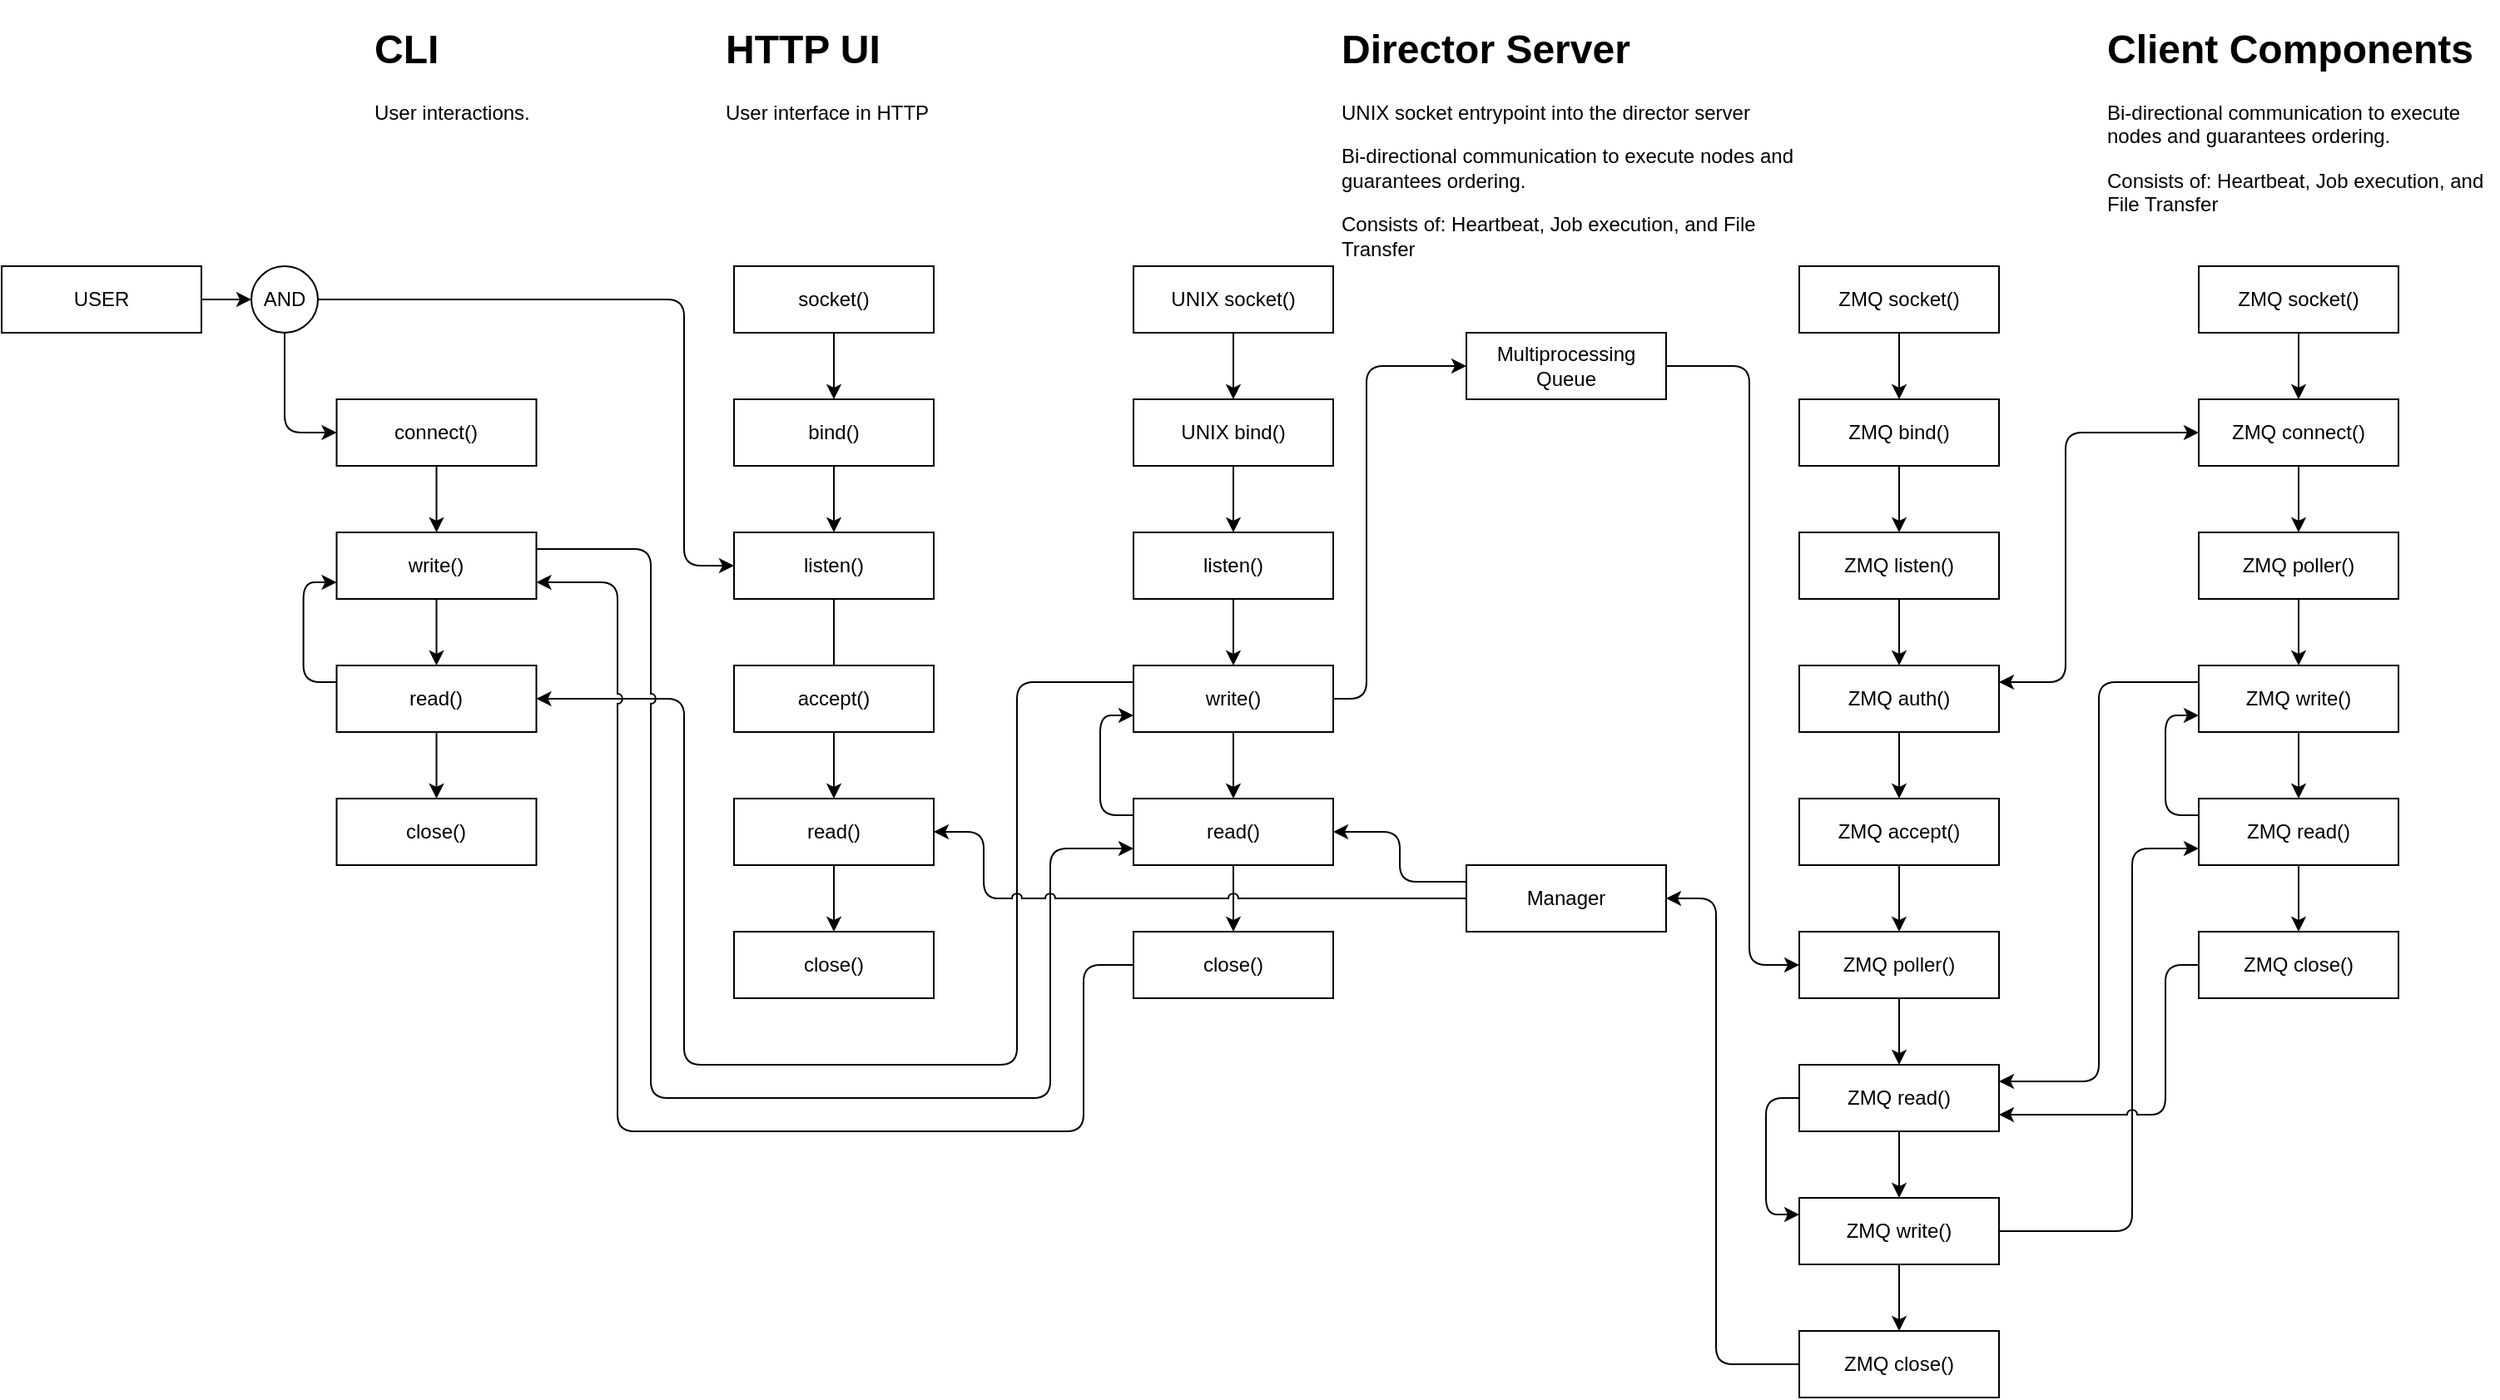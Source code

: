<mxfile version="14.2.1" type="github">
  <diagram name="Page-1" id="8ce9d11a-91a2-4d17-14d8-a56ed91bf033">
    <mxGraphModel dx="2377" dy="1001" grid="1" gridSize="10" guides="1" tooltips="1" connect="1" arrows="1" fold="1" page="1" pageScale="1" pageWidth="1100" pageHeight="850" background="#ffffff" math="0" shadow="0">
      <root>
        <mxCell id="0" />
        <mxCell id="1" parent="0" />
        <mxCell id="bobSDe8uDwk_6qxty1IZ-181" style="edgeStyle=orthogonalEdgeStyle;orthogonalLoop=1;jettySize=auto;html=1;exitX=1;exitY=0.5;exitDx=0;exitDy=0;entryX=0;entryY=0.75;entryDx=0;entryDy=0;startArrow=none;startFill=0;rounded=1;jumpStyle=arc;" edge="1" parent="1" source="bobSDe8uDwk_6qxty1IZ-66" target="bobSDe8uDwk_6qxty1IZ-123">
          <mxGeometry relative="1" as="geometry">
            <Array as="points">
              <mxPoint x="560" y="820" />
              <mxPoint x="560" y="590" />
            </Array>
          </mxGeometry>
        </mxCell>
        <mxCell id="bobSDe8uDwk_6qxty1IZ-14" style="edgeStyle=orthogonalEdgeStyle;rounded=0;orthogonalLoop=1;jettySize=auto;html=1;exitX=0.5;exitY=1;exitDx=0;exitDy=0;entryX=0.5;entryY=0;entryDx=0;entryDy=0;" edge="1" parent="1" source="bobSDe8uDwk_6qxty1IZ-209" target="bobSDe8uDwk_6qxty1IZ-11">
          <mxGeometry relative="1" as="geometry" />
        </mxCell>
        <mxCell id="bobSDe8uDwk_6qxty1IZ-7" value="UNIX socket()" style="rounded=0;whiteSpace=wrap;html=1;" vertex="1" parent="1">
          <mxGeometry x="-40" y="240" width="120" height="40" as="geometry" />
        </mxCell>
        <mxCell id="bobSDe8uDwk_6qxty1IZ-8" value="&lt;h1&gt;Director Server&lt;/h1&gt;&lt;p&gt;UNIX socket entrypoint into the director server&lt;/p&gt;&lt;p&gt;Bi-directional communication to execute nodes and guarantees ordering.&lt;/p&gt;&lt;p&gt;Consists of: Heartbeat, Job execution, and File Transfer&lt;/p&gt;" style="text;html=1;strokeColor=none;fillColor=none;spacing=5;spacingTop=-20;whiteSpace=wrap;overflow=hidden;rounded=0;" vertex="1" parent="1">
          <mxGeometry x="80" y="90" width="280" height="150" as="geometry" />
        </mxCell>
        <mxCell id="bobSDe8uDwk_6qxty1IZ-18" style="edgeStyle=orthogonalEdgeStyle;rounded=0;orthogonalLoop=1;jettySize=auto;html=1;exitX=0.5;exitY=1;exitDx=0;exitDy=0;entryX=0.5;entryY=0;entryDx=0;entryDy=0;" edge="1" parent="1" source="bobSDe8uDwk_6qxty1IZ-11" target="bobSDe8uDwk_6qxty1IZ-15">
          <mxGeometry relative="1" as="geometry" />
        </mxCell>
        <mxCell id="bobSDe8uDwk_6qxty1IZ-190" style="edgeStyle=orthogonalEdgeStyle;rounded=1;jumpStyle=arc;orthogonalLoop=1;jettySize=auto;html=1;exitX=1;exitY=0.5;exitDx=0;exitDy=0;entryX=0;entryY=0.5;entryDx=0;entryDy=0;startArrow=none;startFill=0;endArrow=classic;endFill=1;" edge="1" parent="1" source="bobSDe8uDwk_6qxty1IZ-11" target="bobSDe8uDwk_6qxty1IZ-187">
          <mxGeometry relative="1" as="geometry">
            <Array as="points">
              <mxPoint x="100" y="500" />
              <mxPoint x="100" y="300" />
            </Array>
          </mxGeometry>
        </mxCell>
        <mxCell id="bobSDe8uDwk_6qxty1IZ-240" style="edgeStyle=orthogonalEdgeStyle;rounded=1;jumpStyle=arc;orthogonalLoop=1;jettySize=auto;html=1;exitX=0;exitY=0.25;exitDx=0;exitDy=0;entryX=1;entryY=0.5;entryDx=0;entryDy=0;startArrow=none;startFill=0;endArrow=classic;endFill=1;" edge="1" parent="1" source="bobSDe8uDwk_6qxty1IZ-11" target="bobSDe8uDwk_6qxty1IZ-201">
          <mxGeometry relative="1" as="geometry">
            <Array as="points">
              <mxPoint x="-110" y="490" />
              <mxPoint x="-110" y="720" />
              <mxPoint x="-310" y="720" />
              <mxPoint x="-310" y="500" />
            </Array>
          </mxGeometry>
        </mxCell>
        <mxCell id="bobSDe8uDwk_6qxty1IZ-11" value="write()" style="rounded=0;whiteSpace=wrap;html=1;" vertex="1" parent="1">
          <mxGeometry x="-40" y="480" width="120" height="40" as="geometry" />
        </mxCell>
        <mxCell id="bobSDe8uDwk_6qxty1IZ-13" style="edgeStyle=orthogonalEdgeStyle;rounded=1;orthogonalLoop=1;jettySize=auto;html=1;exitX=1;exitY=0.25;exitDx=0;exitDy=0;entryX=0;entryY=0.75;entryDx=0;entryDy=0;startArrow=none;startFill=0;jumpStyle=arc;" edge="1" parent="1" source="bobSDe8uDwk_6qxty1IZ-198" target="bobSDe8uDwk_6qxty1IZ-15">
          <mxGeometry relative="1" as="geometry">
            <Array as="points">
              <mxPoint x="-330" y="410" />
              <mxPoint x="-330" y="740" />
              <mxPoint x="-90" y="740" />
              <mxPoint x="-90" y="590" />
            </Array>
          </mxGeometry>
        </mxCell>
        <mxCell id="bobSDe8uDwk_6qxty1IZ-203" style="edgeStyle=orthogonalEdgeStyle;rounded=1;jumpStyle=arc;orthogonalLoop=1;jettySize=auto;html=1;exitX=0.5;exitY=1;exitDx=0;exitDy=0;entryX=0.5;entryY=0;entryDx=0;entryDy=0;startArrow=none;startFill=0;endArrow=classic;endFill=1;" edge="1" parent="1" source="bobSDe8uDwk_6qxty1IZ-12" target="bobSDe8uDwk_6qxty1IZ-198">
          <mxGeometry relative="1" as="geometry" />
        </mxCell>
        <mxCell id="bobSDe8uDwk_6qxty1IZ-12" value="connect()" style="rounded=0;whiteSpace=wrap;html=1;" vertex="1" parent="1">
          <mxGeometry x="-518.75" y="320" width="120" height="40" as="geometry" />
        </mxCell>
        <mxCell id="bobSDe8uDwk_6qxty1IZ-17" style="edgeStyle=orthogonalEdgeStyle;rounded=1;orthogonalLoop=1;jettySize=auto;html=1;exitX=0;exitY=0.25;exitDx=0;exitDy=0;entryX=0;entryY=0.75;entryDx=0;entryDy=0;" edge="1" parent="1" source="bobSDe8uDwk_6qxty1IZ-15" target="bobSDe8uDwk_6qxty1IZ-11">
          <mxGeometry relative="1" as="geometry" />
        </mxCell>
        <mxCell id="bobSDe8uDwk_6qxty1IZ-19" style="edgeStyle=orthogonalEdgeStyle;rounded=0;orthogonalLoop=1;jettySize=auto;html=1;exitX=0.5;exitY=1;exitDx=0;exitDy=0;entryX=0.5;entryY=0;entryDx=0;entryDy=0;" edge="1" parent="1" source="bobSDe8uDwk_6qxty1IZ-15" target="bobSDe8uDwk_6qxty1IZ-16">
          <mxGeometry relative="1" as="geometry" />
        </mxCell>
        <mxCell id="bobSDe8uDwk_6qxty1IZ-15" value="read()" style="rounded=0;whiteSpace=wrap;html=1;" vertex="1" parent="1">
          <mxGeometry x="-40" y="560" width="120" height="40" as="geometry" />
        </mxCell>
        <mxCell id="bobSDe8uDwk_6qxty1IZ-196" style="edgeStyle=orthogonalEdgeStyle;rounded=1;jumpStyle=arc;orthogonalLoop=1;jettySize=auto;html=1;exitX=0;exitY=0.5;exitDx=0;exitDy=0;entryX=1;entryY=0.75;entryDx=0;entryDy=0;startArrow=none;startFill=0;endArrow=classic;endFill=1;" edge="1" parent="1" source="bobSDe8uDwk_6qxty1IZ-16" target="bobSDe8uDwk_6qxty1IZ-198">
          <mxGeometry relative="1" as="geometry">
            <Array as="points">
              <mxPoint x="-70" y="660" />
              <mxPoint x="-70" y="760" />
              <mxPoint x="-350" y="760" />
              <mxPoint x="-350" y="430" />
            </Array>
          </mxGeometry>
        </mxCell>
        <mxCell id="bobSDe8uDwk_6qxty1IZ-16" value="close()" style="rounded=0;whiteSpace=wrap;html=1;" vertex="1" parent="1">
          <mxGeometry x="-40" y="640" width="120" height="40" as="geometry" />
        </mxCell>
        <mxCell id="bobSDe8uDwk_6qxty1IZ-20" value="&lt;h1&gt;CLI&lt;/h1&gt;&lt;p&gt;User interactions.&lt;/p&gt;" style="text;html=1;strokeColor=none;fillColor=none;spacing=5;spacingTop=-20;whiteSpace=wrap;overflow=hidden;rounded=0;" vertex="1" parent="1">
          <mxGeometry x="-501.25" y="90" width="102.5" height="70" as="geometry" />
        </mxCell>
        <mxCell id="bobSDe8uDwk_6qxty1IZ-56" style="edgeStyle=orthogonalEdgeStyle;rounded=0;orthogonalLoop=1;jettySize=auto;html=1;exitX=0.5;exitY=1;exitDx=0;exitDy=0;entryX=0.5;entryY=0;entryDx=0;entryDy=0;fontStyle=0" edge="1" parent="1" source="bobSDe8uDwk_6qxty1IZ-57" target="bobSDe8uDwk_6qxty1IZ-59">
          <mxGeometry relative="1" as="geometry" />
        </mxCell>
        <mxCell id="bobSDe8uDwk_6qxty1IZ-57" value="ZMQ socket()" style="rounded=0;whiteSpace=wrap;html=1;fontStyle=0" vertex="1" parent="1">
          <mxGeometry x="360" y="240" width="120" height="40" as="geometry" />
        </mxCell>
        <mxCell id="bobSDe8uDwk_6qxty1IZ-171" style="edgeStyle=orthogonalEdgeStyle;rounded=0;orthogonalLoop=1;jettySize=auto;html=1;exitX=0.5;exitY=1;exitDx=0;exitDy=0;entryX=0.5;entryY=0;entryDx=0;entryDy=0;" edge="1" parent="1" source="bobSDe8uDwk_6qxty1IZ-59" target="bobSDe8uDwk_6qxty1IZ-169">
          <mxGeometry relative="1" as="geometry" />
        </mxCell>
        <mxCell id="bobSDe8uDwk_6qxty1IZ-59" value="ZMQ bind()" style="rounded=0;whiteSpace=wrap;html=1;fontStyle=0" vertex="1" parent="1">
          <mxGeometry x="360" y="320" width="120" height="40" as="geometry" />
        </mxCell>
        <mxCell id="bobSDe8uDwk_6qxty1IZ-60" style="edgeStyle=orthogonalEdgeStyle;rounded=0;orthogonalLoop=1;jettySize=auto;html=1;exitX=0.5;exitY=1;exitDx=0;exitDy=0;entryX=0.5;entryY=0;entryDx=0;entryDy=0;fontStyle=0" edge="1" parent="1" source="bobSDe8uDwk_6qxty1IZ-61" target="bobSDe8uDwk_6qxty1IZ-63">
          <mxGeometry relative="1" as="geometry" />
        </mxCell>
        <mxCell id="bobSDe8uDwk_6qxty1IZ-61" value="ZMQ poller()" style="rounded=0;whiteSpace=wrap;html=1;fontStyle=0" vertex="1" parent="1">
          <mxGeometry x="360" y="640" width="120" height="40" as="geometry" />
        </mxCell>
        <mxCell id="bobSDe8uDwk_6qxty1IZ-185" style="edgeStyle=orthogonalEdgeStyle;rounded=1;jumpStyle=arc;orthogonalLoop=1;jettySize=auto;html=1;exitX=0.5;exitY=1;exitDx=0;exitDy=0;entryX=0.5;entryY=0;entryDx=0;entryDy=0;startArrow=none;startFill=0;endArrow=classic;endFill=1;" edge="1" parent="1" source="bobSDe8uDwk_6qxty1IZ-63" target="bobSDe8uDwk_6qxty1IZ-66">
          <mxGeometry relative="1" as="geometry" />
        </mxCell>
        <mxCell id="bobSDe8uDwk_6qxty1IZ-63" value="ZMQ read()" style="rounded=0;whiteSpace=wrap;html=1;fontStyle=0" vertex="1" parent="1">
          <mxGeometry x="360" y="720" width="120" height="40" as="geometry" />
        </mxCell>
        <mxCell id="bobSDe8uDwk_6qxty1IZ-64" style="edgeStyle=orthogonalEdgeStyle;rounded=1;orthogonalLoop=1;jettySize=auto;html=1;exitX=0;exitY=0.25;exitDx=0;exitDy=0;entryX=0;entryY=0.5;entryDx=0;entryDy=0;fontStyle=0;startArrow=classic;startFill=1;endArrow=none;endFill=0;" edge="1" parent="1" source="bobSDe8uDwk_6qxty1IZ-66" target="bobSDe8uDwk_6qxty1IZ-63">
          <mxGeometry relative="1" as="geometry" />
        </mxCell>
        <mxCell id="bobSDe8uDwk_6qxty1IZ-65" style="edgeStyle=orthogonalEdgeStyle;rounded=0;orthogonalLoop=1;jettySize=auto;html=1;exitX=0.5;exitY=1;exitDx=0;exitDy=0;entryX=0.5;entryY=0;entryDx=0;entryDy=0;fontStyle=0" edge="1" parent="1" source="bobSDe8uDwk_6qxty1IZ-66" target="bobSDe8uDwk_6qxty1IZ-67">
          <mxGeometry relative="1" as="geometry" />
        </mxCell>
        <mxCell id="bobSDe8uDwk_6qxty1IZ-194" style="edgeStyle=orthogonalEdgeStyle;rounded=1;jumpStyle=arc;orthogonalLoop=1;jettySize=auto;html=1;exitX=0;exitY=0.5;exitDx=0;exitDy=0;entryX=1;entryY=0.5;entryDx=0;entryDy=0;startArrow=none;startFill=0;endArrow=classic;endFill=1;" edge="1" parent="1" source="bobSDe8uDwk_6qxty1IZ-67" target="bobSDe8uDwk_6qxty1IZ-189">
          <mxGeometry relative="1" as="geometry">
            <mxPoint x="240" y="460" as="targetPoint" />
            <Array as="points">
              <mxPoint x="310" y="900" />
              <mxPoint x="310" y="620" />
            </Array>
          </mxGeometry>
        </mxCell>
        <mxCell id="bobSDe8uDwk_6qxty1IZ-66" value="ZMQ write()" style="rounded=0;whiteSpace=wrap;html=1;fontStyle=0" vertex="1" parent="1">
          <mxGeometry x="360" y="800" width="120" height="40" as="geometry" />
        </mxCell>
        <mxCell id="bobSDe8uDwk_6qxty1IZ-67" value="ZMQ close()" style="rounded=0;whiteSpace=wrap;html=1;fontStyle=0" vertex="1" parent="1">
          <mxGeometry x="360" y="880" width="120" height="40" as="geometry" />
        </mxCell>
        <mxCell id="bobSDe8uDwk_6qxty1IZ-85" style="edgeStyle=orthogonalEdgeStyle;rounded=0;orthogonalLoop=1;jettySize=auto;html=1;exitX=0.5;exitY=1;exitDx=0;exitDy=0;entryX=0.5;entryY=0;entryDx=0;entryDy=0;fontStyle=0" edge="1" parent="1" target="bobSDe8uDwk_6qxty1IZ-88">
          <mxGeometry relative="1" as="geometry">
            <mxPoint x="425" y="260" as="sourcePoint" />
          </mxGeometry>
        </mxCell>
        <mxCell id="bobSDe8uDwk_6qxty1IZ-87" style="edgeStyle=orthogonalEdgeStyle;rounded=0;orthogonalLoop=1;jettySize=auto;html=1;exitX=0.5;exitY=1;exitDx=0;exitDy=0;fontStyle=0" edge="1" parent="1" target="bobSDe8uDwk_6qxty1IZ-90">
          <mxGeometry relative="1" as="geometry">
            <mxPoint x="425" y="340" as="sourcePoint" />
          </mxGeometry>
        </mxCell>
        <mxCell id="bobSDe8uDwk_6qxty1IZ-89" style="edgeStyle=orthogonalEdgeStyle;rounded=0;orthogonalLoop=1;jettySize=auto;html=1;exitX=0.5;exitY=1;exitDx=0;exitDy=0;entryX=0.5;entryY=0;entryDx=0;entryDy=0;fontStyle=0" edge="1" parent="1" target="bobSDe8uDwk_6qxty1IZ-92">
          <mxGeometry relative="1" as="geometry">
            <mxPoint x="425" y="420" as="sourcePoint" />
          </mxGeometry>
        </mxCell>
        <mxCell id="bobSDe8uDwk_6qxty1IZ-91" style="edgeStyle=orthogonalEdgeStyle;rounded=0;orthogonalLoop=1;jettySize=auto;html=1;exitX=0.5;exitY=1;exitDx=0;exitDy=0;entryX=0.5;entryY=0;entryDx=0;entryDy=0;fontStyle=0" edge="1" parent="1" target="bobSDe8uDwk_6qxty1IZ-95">
          <mxGeometry relative="1" as="geometry">
            <mxPoint x="425" y="500" as="sourcePoint" />
          </mxGeometry>
        </mxCell>
        <mxCell id="bobSDe8uDwk_6qxty1IZ-93" style="edgeStyle=orthogonalEdgeStyle;rounded=0;orthogonalLoop=1;jettySize=auto;html=1;exitX=0;exitY=0.25;exitDx=0;exitDy=0;entryX=0;entryY=0.75;entryDx=0;entryDy=0;fontStyle=0" edge="1" parent="1" source="bobSDe8uDwk_6qxty1IZ-95">
          <mxGeometry relative="1" as="geometry">
            <mxPoint x="365" y="490" as="targetPoint" />
          </mxGeometry>
        </mxCell>
        <mxCell id="bobSDe8uDwk_6qxty1IZ-94" style="edgeStyle=orthogonalEdgeStyle;rounded=0;orthogonalLoop=1;jettySize=auto;html=1;exitX=0.5;exitY=1;exitDx=0;exitDy=0;entryX=0.5;entryY=0;entryDx=0;entryDy=0;fontStyle=0" edge="1" parent="1" target="bobSDe8uDwk_6qxty1IZ-96">
          <mxGeometry relative="1" as="geometry">
            <mxPoint x="425" y="580" as="sourcePoint" />
          </mxGeometry>
        </mxCell>
        <mxCell id="bobSDe8uDwk_6qxty1IZ-97" style="edgeStyle=orthogonalEdgeStyle;rounded=0;orthogonalLoop=1;jettySize=auto;html=1;exitX=0.5;exitY=1;exitDx=0;exitDy=0;entryX=0.5;entryY=0;entryDx=0;entryDy=0;fontStyle=0" edge="1" parent="1" target="bobSDe8uDwk_6qxty1IZ-100">
          <mxGeometry relative="1" as="geometry">
            <mxPoint x="435" y="270" as="sourcePoint" />
          </mxGeometry>
        </mxCell>
        <mxCell id="bobSDe8uDwk_6qxty1IZ-99" style="edgeStyle=orthogonalEdgeStyle;rounded=0;orthogonalLoop=1;jettySize=auto;html=1;exitX=0.5;exitY=1;exitDx=0;exitDy=0;fontStyle=0" edge="1" parent="1" target="bobSDe8uDwk_6qxty1IZ-102">
          <mxGeometry relative="1" as="geometry">
            <mxPoint x="435" y="350" as="sourcePoint" />
          </mxGeometry>
        </mxCell>
        <mxCell id="bobSDe8uDwk_6qxty1IZ-101" style="edgeStyle=orthogonalEdgeStyle;rounded=0;orthogonalLoop=1;jettySize=auto;html=1;exitX=0.5;exitY=1;exitDx=0;exitDy=0;entryX=0.5;entryY=0;entryDx=0;entryDy=0;fontStyle=0" edge="1" parent="1" target="bobSDe8uDwk_6qxty1IZ-104">
          <mxGeometry relative="1" as="geometry">
            <mxPoint x="435" y="430" as="sourcePoint" />
          </mxGeometry>
        </mxCell>
        <mxCell id="bobSDe8uDwk_6qxty1IZ-103" style="edgeStyle=orthogonalEdgeStyle;rounded=0;orthogonalLoop=1;jettySize=auto;html=1;exitX=0.5;exitY=1;exitDx=0;exitDy=0;entryX=0.5;entryY=0;entryDx=0;entryDy=0;fontStyle=0" edge="1" parent="1" target="bobSDe8uDwk_6qxty1IZ-107">
          <mxGeometry relative="1" as="geometry">
            <mxPoint x="435" y="510" as="sourcePoint" />
          </mxGeometry>
        </mxCell>
        <mxCell id="bobSDe8uDwk_6qxty1IZ-105" style="edgeStyle=orthogonalEdgeStyle;rounded=0;orthogonalLoop=1;jettySize=auto;html=1;exitX=0;exitY=0.25;exitDx=0;exitDy=0;entryX=0;entryY=0.75;entryDx=0;entryDy=0;fontStyle=0" edge="1" parent="1" source="bobSDe8uDwk_6qxty1IZ-107">
          <mxGeometry relative="1" as="geometry">
            <mxPoint x="375" y="500" as="targetPoint" />
          </mxGeometry>
        </mxCell>
        <mxCell id="bobSDe8uDwk_6qxty1IZ-106" style="edgeStyle=orthogonalEdgeStyle;rounded=0;orthogonalLoop=1;jettySize=auto;html=1;exitX=0.5;exitY=1;exitDx=0;exitDy=0;entryX=0.5;entryY=0;entryDx=0;entryDy=0;fontStyle=0" edge="1" parent="1" target="bobSDe8uDwk_6qxty1IZ-108">
          <mxGeometry relative="1" as="geometry">
            <mxPoint x="435" y="590" as="sourcePoint" />
          </mxGeometry>
        </mxCell>
        <mxCell id="bobSDe8uDwk_6qxty1IZ-125" style="edgeStyle=orthogonalEdgeStyle;rounded=0;orthogonalLoop=1;jettySize=auto;html=1;exitX=0.5;exitY=1;exitDx=0;exitDy=0;entryX=0.5;entryY=0;entryDx=0;entryDy=0;" edge="1" parent="1" source="bobSDe8uDwk_6qxty1IZ-115" target="bobSDe8uDwk_6qxty1IZ-117">
          <mxGeometry relative="1" as="geometry" />
        </mxCell>
        <mxCell id="bobSDe8uDwk_6qxty1IZ-115" value="ZMQ socket()" style="rounded=0;whiteSpace=wrap;html=1;fontStyle=0" vertex="1" parent="1">
          <mxGeometry x="600" y="240" width="120" height="40" as="geometry" />
        </mxCell>
        <mxCell id="bobSDe8uDwk_6qxty1IZ-116" style="edgeStyle=orthogonalEdgeStyle;rounded=0;orthogonalLoop=1;jettySize=auto;html=1;exitX=0.5;exitY=1;exitDx=0;exitDy=0;fontStyle=0" edge="1" parent="1" source="bobSDe8uDwk_6qxty1IZ-117" target="bobSDe8uDwk_6qxty1IZ-119">
          <mxGeometry relative="1" as="geometry" />
        </mxCell>
        <mxCell id="bobSDe8uDwk_6qxty1IZ-177" style="edgeStyle=orthogonalEdgeStyle;orthogonalLoop=1;jettySize=auto;html=1;exitX=0;exitY=0.5;exitDx=0;exitDy=0;entryX=1;entryY=0.25;entryDx=0;entryDy=0;startArrow=classic;startFill=1;rounded=1;" edge="1" parent="1" source="bobSDe8uDwk_6qxty1IZ-117" target="bobSDe8uDwk_6qxty1IZ-178">
          <mxGeometry relative="1" as="geometry">
            <Array as="points">
              <mxPoint x="520" y="340" />
              <mxPoint x="520" y="490" />
            </Array>
          </mxGeometry>
        </mxCell>
        <mxCell id="bobSDe8uDwk_6qxty1IZ-117" value="ZMQ connect()" style="rounded=0;whiteSpace=wrap;html=1;fontStyle=0" vertex="1" parent="1">
          <mxGeometry x="600" y="320" width="120" height="40" as="geometry" />
        </mxCell>
        <mxCell id="bobSDe8uDwk_6qxty1IZ-118" style="edgeStyle=orthogonalEdgeStyle;rounded=0;orthogonalLoop=1;jettySize=auto;html=1;exitX=0.5;exitY=1;exitDx=0;exitDy=0;entryX=0.5;entryY=0;entryDx=0;entryDy=0;fontStyle=0" edge="1" parent="1" source="bobSDe8uDwk_6qxty1IZ-119" target="bobSDe8uDwk_6qxty1IZ-121">
          <mxGeometry relative="1" as="geometry" />
        </mxCell>
        <mxCell id="bobSDe8uDwk_6qxty1IZ-119" value="ZMQ poller()" style="rounded=0;whiteSpace=wrap;html=1;fontStyle=0" vertex="1" parent="1">
          <mxGeometry x="600" y="400" width="120" height="40" as="geometry" />
        </mxCell>
        <mxCell id="bobSDe8uDwk_6qxty1IZ-120" style="edgeStyle=orthogonalEdgeStyle;rounded=0;orthogonalLoop=1;jettySize=auto;html=1;exitX=0.5;exitY=1;exitDx=0;exitDy=0;entryX=0.5;entryY=0;entryDx=0;entryDy=0;fontStyle=0" edge="1" parent="1" source="bobSDe8uDwk_6qxty1IZ-121" target="bobSDe8uDwk_6qxty1IZ-123">
          <mxGeometry relative="1" as="geometry" />
        </mxCell>
        <mxCell id="bobSDe8uDwk_6qxty1IZ-182" style="edgeStyle=orthogonalEdgeStyle;orthogonalLoop=1;jettySize=auto;html=1;exitX=0;exitY=0.25;exitDx=0;exitDy=0;entryX=1;entryY=0.25;entryDx=0;entryDy=0;startArrow=none;startFill=0;rounded=1;" edge="1" parent="1" source="bobSDe8uDwk_6qxty1IZ-121" target="bobSDe8uDwk_6qxty1IZ-63">
          <mxGeometry relative="1" as="geometry">
            <Array as="points">
              <mxPoint x="540" y="490" />
              <mxPoint x="540" y="730" />
            </Array>
          </mxGeometry>
        </mxCell>
        <mxCell id="bobSDe8uDwk_6qxty1IZ-121" value="ZMQ write()" style="rounded=0;whiteSpace=wrap;html=1;fontStyle=0" vertex="1" parent="1">
          <mxGeometry x="600" y="480" width="120" height="40" as="geometry" />
        </mxCell>
        <mxCell id="bobSDe8uDwk_6qxty1IZ-122" style="edgeStyle=orthogonalEdgeStyle;rounded=0;orthogonalLoop=1;jettySize=auto;html=1;exitX=0.5;exitY=1;exitDx=0;exitDy=0;entryX=0.5;entryY=0;entryDx=0;entryDy=0;fontStyle=0" edge="1" parent="1" source="bobSDe8uDwk_6qxty1IZ-123" target="bobSDe8uDwk_6qxty1IZ-124">
          <mxGeometry relative="1" as="geometry" />
        </mxCell>
        <mxCell id="bobSDe8uDwk_6qxty1IZ-126" style="edgeStyle=orthogonalEdgeStyle;rounded=1;orthogonalLoop=1;jettySize=auto;html=1;exitX=0;exitY=0.25;exitDx=0;exitDy=0;entryX=0;entryY=0.75;entryDx=0;entryDy=0;" edge="1" parent="1" source="bobSDe8uDwk_6qxty1IZ-123" target="bobSDe8uDwk_6qxty1IZ-121">
          <mxGeometry relative="1" as="geometry" />
        </mxCell>
        <mxCell id="bobSDe8uDwk_6qxty1IZ-123" value="ZMQ read()" style="rounded=0;whiteSpace=wrap;html=1;fontStyle=0" vertex="1" parent="1">
          <mxGeometry x="600" y="560" width="120" height="40" as="geometry" />
        </mxCell>
        <mxCell id="bobSDe8uDwk_6qxty1IZ-124" value="ZMQ close()" style="rounded=0;whiteSpace=wrap;html=1;fontStyle=0" vertex="1" parent="1">
          <mxGeometry x="600" y="640" width="120" height="40" as="geometry" />
        </mxCell>
        <mxCell id="bobSDe8uDwk_6qxty1IZ-133" style="edgeStyle=orthogonalEdgeStyle;rounded=0;orthogonalLoop=1;jettySize=auto;html=1;exitX=0.5;exitY=1;exitDx=0;exitDy=0;entryX=0.5;entryY=0;entryDx=0;entryDy=0;fontStyle=0" edge="1" parent="1" source="bobSDe8uDwk_6qxty1IZ-134">
          <mxGeometry relative="1" as="geometry">
            <mxPoint x="750" y="540" as="targetPoint" />
          </mxGeometry>
        </mxCell>
        <mxCell id="bobSDe8uDwk_6qxty1IZ-135" style="edgeStyle=orthogonalEdgeStyle;rounded=0;orthogonalLoop=1;jettySize=auto;html=1;exitX=0.5;exitY=1;exitDx=0;exitDy=0;entryX=0.5;entryY=0;entryDx=0;entryDy=0;fontStyle=0" edge="1" parent="1" source="bobSDe8uDwk_6qxty1IZ-137">
          <mxGeometry relative="1" as="geometry">
            <mxPoint x="750" y="620" as="targetPoint" />
          </mxGeometry>
        </mxCell>
        <mxCell id="bobSDe8uDwk_6qxty1IZ-136" style="edgeStyle=orthogonalEdgeStyle;rounded=0;orthogonalLoop=1;jettySize=auto;html=1;exitX=0;exitY=0.5;exitDx=0;exitDy=0;entryX=0;entryY=0.5;entryDx=0;entryDy=0;" edge="1" parent="1" target="bobSDe8uDwk_6qxty1IZ-134">
          <mxGeometry relative="1" as="geometry">
            <mxPoint x="690" y="560" as="sourcePoint" />
          </mxGeometry>
        </mxCell>
        <mxCell id="bobSDe8uDwk_6qxty1IZ-145" style="edgeStyle=orthogonalEdgeStyle;rounded=0;orthogonalLoop=1;jettySize=auto;html=1;exitX=0.5;exitY=1;exitDx=0;exitDy=0;entryX=0.5;entryY=0;entryDx=0;entryDy=0;fontStyle=0" edge="1" parent="1" target="bobSDe8uDwk_6qxty1IZ-149">
          <mxGeometry relative="1" as="geometry">
            <mxPoint x="760" y="510" as="sourcePoint" />
          </mxGeometry>
        </mxCell>
        <mxCell id="bobSDe8uDwk_6qxty1IZ-147" style="edgeStyle=orthogonalEdgeStyle;rounded=0;orthogonalLoop=1;jettySize=auto;html=1;exitX=0.5;exitY=1;exitDx=0;exitDy=0;entryX=0.5;entryY=0;entryDx=0;entryDy=0;fontStyle=0" edge="1" parent="1" target="bobSDe8uDwk_6qxty1IZ-150">
          <mxGeometry relative="1" as="geometry">
            <mxPoint x="760" y="590" as="sourcePoint" />
          </mxGeometry>
        </mxCell>
        <mxCell id="bobSDe8uDwk_6qxty1IZ-148" style="edgeStyle=orthogonalEdgeStyle;rounded=0;orthogonalLoop=1;jettySize=auto;html=1;exitX=0;exitY=0.5;exitDx=0;exitDy=0;entryX=0;entryY=0.5;entryDx=0;entryDy=0;" edge="1" parent="1" source="bobSDe8uDwk_6qxty1IZ-149">
          <mxGeometry relative="1" as="geometry">
            <mxPoint x="700" y="490" as="targetPoint" />
          </mxGeometry>
        </mxCell>
        <mxCell id="bobSDe8uDwk_6qxty1IZ-163" value="&lt;h1&gt;Client Components&lt;/h1&gt;&lt;p&gt;Bi-directional communication to execute nodes and guarantees ordering.&lt;/p&gt;&lt;p&gt;Consists of: Heartbeat, Job execution, and File Transfer&lt;/p&gt;" style="text;html=1;strokeColor=none;fillColor=none;spacing=5;spacingTop=-20;whiteSpace=wrap;overflow=hidden;rounded=0;" vertex="1" parent="1">
          <mxGeometry x="540" y="90" width="240" height="120" as="geometry" />
        </mxCell>
        <mxCell id="bobSDe8uDwk_6qxty1IZ-139" style="edgeStyle=orthogonalEdgeStyle;rounded=0;orthogonalLoop=1;jettySize=auto;html=1;exitX=0.5;exitY=1;exitDx=0;exitDy=0;entryX=0.5;entryY=0;entryDx=0;entryDy=0;" edge="1" parent="1" source="bobSDe8uDwk_6qxty1IZ-140">
          <mxGeometry relative="1" as="geometry">
            <mxPoint x="760" y="310" as="targetPoint" />
          </mxGeometry>
        </mxCell>
        <mxCell id="bobSDe8uDwk_6qxty1IZ-179" style="edgeStyle=orthogonalEdgeStyle;rounded=0;orthogonalLoop=1;jettySize=auto;html=1;exitX=0.5;exitY=1;exitDx=0;exitDy=0;entryX=0.5;entryY=0;entryDx=0;entryDy=0;" edge="1" parent="1" source="bobSDe8uDwk_6qxty1IZ-169" target="bobSDe8uDwk_6qxty1IZ-178">
          <mxGeometry relative="1" as="geometry" />
        </mxCell>
        <mxCell id="bobSDe8uDwk_6qxty1IZ-169" value="ZMQ listen()" style="rounded=0;whiteSpace=wrap;html=1;fontStyle=0" vertex="1" parent="1">
          <mxGeometry x="360" y="400" width="120" height="40" as="geometry" />
        </mxCell>
        <mxCell id="bobSDe8uDwk_6qxty1IZ-173" style="edgeStyle=orthogonalEdgeStyle;rounded=0;orthogonalLoop=1;jettySize=auto;html=1;exitX=0.5;exitY=1;exitDx=0;exitDy=0;" edge="1" parent="1" source="bobSDe8uDwk_6qxty1IZ-170" target="bobSDe8uDwk_6qxty1IZ-61">
          <mxGeometry relative="1" as="geometry" />
        </mxCell>
        <mxCell id="bobSDe8uDwk_6qxty1IZ-170" value="ZMQ accept()" style="rounded=0;whiteSpace=wrap;html=1;fontStyle=0" vertex="1" parent="1">
          <mxGeometry x="360" y="560" width="120" height="40" as="geometry" />
        </mxCell>
        <mxCell id="bobSDe8uDwk_6qxty1IZ-180" style="edgeStyle=orthogonalEdgeStyle;rounded=0;orthogonalLoop=1;jettySize=auto;html=1;exitX=0.5;exitY=1;exitDx=0;exitDy=0;" edge="1" parent="1" source="bobSDe8uDwk_6qxty1IZ-178" target="bobSDe8uDwk_6qxty1IZ-170">
          <mxGeometry relative="1" as="geometry" />
        </mxCell>
        <mxCell id="bobSDe8uDwk_6qxty1IZ-178" value="ZMQ auth()" style="rounded=0;whiteSpace=wrap;html=1;fontStyle=0" vertex="1" parent="1">
          <mxGeometry x="360" y="480" width="120" height="40" as="geometry" />
        </mxCell>
        <mxCell id="bobSDe8uDwk_6qxty1IZ-183" style="edgeStyle=orthogonalEdgeStyle;orthogonalLoop=1;jettySize=auto;html=1;exitX=0;exitY=0.5;exitDx=0;exitDy=0;entryX=1;entryY=0.75;entryDx=0;entryDy=0;startArrow=none;startFill=0;endArrow=classic;endFill=1;rounded=1;jumpStyle=arc;" edge="1" parent="1" source="bobSDe8uDwk_6qxty1IZ-124" target="bobSDe8uDwk_6qxty1IZ-63">
          <mxGeometry relative="1" as="geometry">
            <Array as="points">
              <mxPoint x="580" y="660" />
              <mxPoint x="580" y="750" />
            </Array>
          </mxGeometry>
        </mxCell>
        <mxCell id="bobSDe8uDwk_6qxty1IZ-193" style="edgeStyle=orthogonalEdgeStyle;rounded=1;jumpStyle=arc;orthogonalLoop=1;jettySize=auto;html=1;exitX=1;exitY=0.5;exitDx=0;exitDy=0;entryX=0;entryY=0.5;entryDx=0;entryDy=0;startArrow=none;startFill=0;endArrow=classic;endFill=1;" edge="1" parent="1" source="bobSDe8uDwk_6qxty1IZ-187" target="bobSDe8uDwk_6qxty1IZ-61">
          <mxGeometry relative="1" as="geometry">
            <mxPoint x="310" y="270" as="sourcePoint" />
            <Array as="points">
              <mxPoint x="330" y="300" />
              <mxPoint x="330" y="660" />
            </Array>
          </mxGeometry>
        </mxCell>
        <mxCell id="bobSDe8uDwk_6qxty1IZ-187" value="Multiprocessing Queue" style="rounded=0;whiteSpace=wrap;html=1;fontStyle=0" vertex="1" parent="1">
          <mxGeometry x="160" y="280" width="120" height="40" as="geometry" />
        </mxCell>
        <mxCell id="bobSDe8uDwk_6qxty1IZ-237" style="edgeStyle=orthogonalEdgeStyle;rounded=1;jumpStyle=arc;orthogonalLoop=1;jettySize=auto;html=1;exitX=0;exitY=0.5;exitDx=0;exitDy=0;entryX=1;entryY=0.5;entryDx=0;entryDy=0;startArrow=none;startFill=0;endArrow=classic;endFill=1;" edge="1" parent="1" source="bobSDe8uDwk_6qxty1IZ-189" target="bobSDe8uDwk_6qxty1IZ-229">
          <mxGeometry relative="1" as="geometry">
            <Array as="points">
              <mxPoint x="-130" y="620" />
              <mxPoint x="-130" y="580" />
            </Array>
          </mxGeometry>
        </mxCell>
        <mxCell id="bobSDe8uDwk_6qxty1IZ-244" style="edgeStyle=orthogonalEdgeStyle;rounded=1;jumpStyle=arc;orthogonalLoop=1;jettySize=auto;html=1;exitX=0;exitY=0.25;exitDx=0;exitDy=0;entryX=1;entryY=0.5;entryDx=0;entryDy=0;startArrow=none;startFill=0;endArrow=classic;endFill=1;" edge="1" parent="1" source="bobSDe8uDwk_6qxty1IZ-189" target="bobSDe8uDwk_6qxty1IZ-15">
          <mxGeometry relative="1" as="geometry" />
        </mxCell>
        <mxCell id="bobSDe8uDwk_6qxty1IZ-189" value="Manager" style="rounded=0;whiteSpace=wrap;html=1;fontStyle=0" vertex="1" parent="1">
          <mxGeometry x="160" y="600" width="120" height="40" as="geometry" />
        </mxCell>
        <mxCell id="bobSDe8uDwk_6qxty1IZ-197" style="edgeStyle=orthogonalEdgeStyle;rounded=0;orthogonalLoop=1;jettySize=auto;html=1;exitX=0.5;exitY=1;exitDx=0;exitDy=0;entryX=0.5;entryY=0;entryDx=0;entryDy=0;" edge="1" parent="1" source="bobSDe8uDwk_6qxty1IZ-198" target="bobSDe8uDwk_6qxty1IZ-201">
          <mxGeometry relative="1" as="geometry" />
        </mxCell>
        <mxCell id="bobSDe8uDwk_6qxty1IZ-198" value="write()" style="rounded=0;whiteSpace=wrap;html=1;" vertex="1" parent="1">
          <mxGeometry x="-518.75" y="400" width="120" height="40" as="geometry" />
        </mxCell>
        <mxCell id="bobSDe8uDwk_6qxty1IZ-199" style="edgeStyle=orthogonalEdgeStyle;rounded=1;orthogonalLoop=1;jettySize=auto;html=1;exitX=0;exitY=0.25;exitDx=0;exitDy=0;entryX=0;entryY=0.75;entryDx=0;entryDy=0;" edge="1" parent="1" source="bobSDe8uDwk_6qxty1IZ-201" target="bobSDe8uDwk_6qxty1IZ-198">
          <mxGeometry relative="1" as="geometry" />
        </mxCell>
        <mxCell id="bobSDe8uDwk_6qxty1IZ-200" style="edgeStyle=orthogonalEdgeStyle;rounded=0;orthogonalLoop=1;jettySize=auto;html=1;exitX=0.5;exitY=1;exitDx=0;exitDy=0;entryX=0.5;entryY=0;entryDx=0;entryDy=0;" edge="1" parent="1" source="bobSDe8uDwk_6qxty1IZ-201" target="bobSDe8uDwk_6qxty1IZ-202">
          <mxGeometry relative="1" as="geometry" />
        </mxCell>
        <mxCell id="bobSDe8uDwk_6qxty1IZ-201" value="read()" style="rounded=0;whiteSpace=wrap;html=1;" vertex="1" parent="1">
          <mxGeometry x="-518.75" y="480" width="120" height="40" as="geometry" />
        </mxCell>
        <mxCell id="bobSDe8uDwk_6qxty1IZ-202" value="close()" style="rounded=0;whiteSpace=wrap;html=1;" vertex="1" parent="1">
          <mxGeometry x="-518.75" y="560" width="120" height="40" as="geometry" />
        </mxCell>
        <mxCell id="bobSDe8uDwk_6qxty1IZ-204" value="UNIX bind()" style="rounded=0;whiteSpace=wrap;html=1;" vertex="1" parent="1">
          <mxGeometry x="-40" y="320" width="120" height="40" as="geometry" />
        </mxCell>
        <mxCell id="bobSDe8uDwk_6qxty1IZ-205" style="edgeStyle=orthogonalEdgeStyle;rounded=0;orthogonalLoop=1;jettySize=auto;html=1;exitX=0.5;exitY=1;exitDx=0;exitDy=0;entryX=0.5;entryY=0;entryDx=0;entryDy=0;" edge="1" parent="1" source="bobSDe8uDwk_6qxty1IZ-7" target="bobSDe8uDwk_6qxty1IZ-204">
          <mxGeometry relative="1" as="geometry">
            <mxPoint x="20" y="280" as="sourcePoint" />
            <mxPoint x="20" y="390" as="targetPoint" />
          </mxGeometry>
        </mxCell>
        <mxCell id="bobSDe8uDwk_6qxty1IZ-206" value="&lt;h1&gt;HTTP UI&lt;/h1&gt;&lt;p&gt;User interface in HTTP&lt;/p&gt;" style="text;html=1;strokeColor=none;fillColor=none;spacing=5;spacingTop=-20;whiteSpace=wrap;overflow=hidden;rounded=0;" vertex="1" parent="1">
          <mxGeometry x="-290" y="90" width="140" height="150" as="geometry" />
        </mxCell>
        <mxCell id="bobSDe8uDwk_6qxty1IZ-209" value="listen()" style="rounded=0;whiteSpace=wrap;html=1;" vertex="1" parent="1">
          <mxGeometry x="-40" y="400" width="120" height="40" as="geometry" />
        </mxCell>
        <mxCell id="bobSDe8uDwk_6qxty1IZ-210" style="edgeStyle=orthogonalEdgeStyle;rounded=0;orthogonalLoop=1;jettySize=auto;html=1;exitX=0.5;exitY=1;exitDx=0;exitDy=0;entryX=0.5;entryY=0;entryDx=0;entryDy=0;" edge="1" parent="1" source="bobSDe8uDwk_6qxty1IZ-204" target="bobSDe8uDwk_6qxty1IZ-209">
          <mxGeometry relative="1" as="geometry">
            <mxPoint x="20" y="355" as="sourcePoint" />
            <mxPoint x="20" y="470" as="targetPoint" />
          </mxGeometry>
        </mxCell>
        <mxCell id="bobSDe8uDwk_6qxty1IZ-227" style="edgeStyle=orthogonalEdgeStyle;rounded=0;orthogonalLoop=1;jettySize=auto;html=1;exitX=0.5;exitY=1;exitDx=0;exitDy=0;entryX=0.5;entryY=0;entryDx=0;entryDy=0;" edge="1" parent="1" source="bobSDe8uDwk_6qxty1IZ-234" target="bobSDe8uDwk_6qxty1IZ-229">
          <mxGeometry relative="1" as="geometry" />
        </mxCell>
        <mxCell id="bobSDe8uDwk_6qxty1IZ-228" value="socket()" style="rounded=0;whiteSpace=wrap;html=1;" vertex="1" parent="1">
          <mxGeometry x="-280" y="240" width="120" height="40" as="geometry" />
        </mxCell>
        <mxCell id="bobSDe8uDwk_6qxty1IZ-229" value="read()" style="rounded=0;whiteSpace=wrap;html=1;" vertex="1" parent="1">
          <mxGeometry x="-280" y="560" width="120" height="40" as="geometry" />
        </mxCell>
        <mxCell id="bobSDe8uDwk_6qxty1IZ-230" style="edgeStyle=orthogonalEdgeStyle;rounded=0;orthogonalLoop=1;jettySize=auto;html=1;exitX=0.5;exitY=1;exitDx=0;exitDy=0;entryX=0.5;entryY=0;entryDx=0;entryDy=0;" edge="1" parent="1" source="bobSDe8uDwk_6qxty1IZ-229" target="bobSDe8uDwk_6qxty1IZ-231">
          <mxGeometry relative="1" as="geometry">
            <mxPoint x="-220" y="680" as="sourcePoint" />
          </mxGeometry>
        </mxCell>
        <mxCell id="bobSDe8uDwk_6qxty1IZ-231" value="close()" style="rounded=0;whiteSpace=wrap;html=1;" vertex="1" parent="1">
          <mxGeometry x="-280" y="640" width="120" height="40" as="geometry" />
        </mxCell>
        <mxCell id="bobSDe8uDwk_6qxty1IZ-232" value="bind()" style="rounded=0;whiteSpace=wrap;html=1;" vertex="1" parent="1">
          <mxGeometry x="-280" y="320" width="120" height="40" as="geometry" />
        </mxCell>
        <mxCell id="bobSDe8uDwk_6qxty1IZ-233" style="edgeStyle=orthogonalEdgeStyle;rounded=0;orthogonalLoop=1;jettySize=auto;html=1;exitX=0.5;exitY=1;exitDx=0;exitDy=0;entryX=0.5;entryY=0;entryDx=0;entryDy=0;" edge="1" parent="1" source="bobSDe8uDwk_6qxty1IZ-228" target="bobSDe8uDwk_6qxty1IZ-232">
          <mxGeometry relative="1" as="geometry">
            <mxPoint x="-220" y="280" as="sourcePoint" />
            <mxPoint x="-220" y="390" as="targetPoint" />
          </mxGeometry>
        </mxCell>
        <mxCell id="bobSDe8uDwk_6qxty1IZ-234" value="listen()" style="rounded=0;whiteSpace=wrap;html=1;" vertex="1" parent="1">
          <mxGeometry x="-280" y="400" width="120" height="40" as="geometry" />
        </mxCell>
        <mxCell id="bobSDe8uDwk_6qxty1IZ-235" style="edgeStyle=orthogonalEdgeStyle;rounded=0;orthogonalLoop=1;jettySize=auto;html=1;exitX=0.5;exitY=1;exitDx=0;exitDy=0;entryX=0.5;entryY=0;entryDx=0;entryDy=0;" edge="1" parent="1" source="bobSDe8uDwk_6qxty1IZ-232" target="bobSDe8uDwk_6qxty1IZ-234">
          <mxGeometry relative="1" as="geometry">
            <mxPoint x="-220" y="355" as="sourcePoint" />
            <mxPoint x="-220" y="470" as="targetPoint" />
          </mxGeometry>
        </mxCell>
        <mxCell id="bobSDe8uDwk_6qxty1IZ-236" value="accept()" style="rounded=0;whiteSpace=wrap;html=1;" vertex="1" parent="1">
          <mxGeometry x="-280" y="480" width="120" height="40" as="geometry" />
        </mxCell>
        <mxCell id="bobSDe8uDwk_6qxty1IZ-242" style="edgeStyle=orthogonalEdgeStyle;rounded=1;jumpStyle=arc;orthogonalLoop=1;jettySize=auto;html=1;exitX=1;exitY=0.5;exitDx=0;exitDy=0;entryX=0;entryY=0.5;entryDx=0;entryDy=0;startArrow=none;startFill=0;endArrow=classic;endFill=1;" edge="1" parent="1" source="bobSDe8uDwk_6qxty1IZ-249" target="bobSDe8uDwk_6qxty1IZ-234">
          <mxGeometry relative="1" as="geometry">
            <Array as="points">
              <mxPoint x="-310" y="260" />
              <mxPoint x="-310" y="420" />
            </Array>
          </mxGeometry>
        </mxCell>
        <mxCell id="bobSDe8uDwk_6qxty1IZ-243" style="edgeStyle=orthogonalEdgeStyle;rounded=1;jumpStyle=arc;orthogonalLoop=1;jettySize=auto;html=1;exitX=1;exitY=0.5;exitDx=0;exitDy=0;entryX=0;entryY=0.5;entryDx=0;entryDy=0;startArrow=none;startFill=0;endArrow=classic;endFill=1;" edge="1" parent="1" source="bobSDe8uDwk_6qxty1IZ-241" target="bobSDe8uDwk_6qxty1IZ-249">
          <mxGeometry relative="1" as="geometry" />
        </mxCell>
        <mxCell id="bobSDe8uDwk_6qxty1IZ-241" value="USER" style="rounded=0;whiteSpace=wrap;html=1;" vertex="1" parent="1">
          <mxGeometry x="-720" y="240" width="120" height="40" as="geometry" />
        </mxCell>
        <mxCell id="bobSDe8uDwk_6qxty1IZ-251" style="edgeStyle=orthogonalEdgeStyle;rounded=1;jumpStyle=arc;orthogonalLoop=1;jettySize=auto;html=1;exitX=0.5;exitY=1;exitDx=0;exitDy=0;entryX=0;entryY=0.5;entryDx=0;entryDy=0;startArrow=none;startFill=0;endArrow=classic;endFill=1;" edge="1" parent="1" source="bobSDe8uDwk_6qxty1IZ-249" target="bobSDe8uDwk_6qxty1IZ-12">
          <mxGeometry relative="1" as="geometry" />
        </mxCell>
        <mxCell id="bobSDe8uDwk_6qxty1IZ-249" value="AND" style="ellipse;whiteSpace=wrap;html=1;aspect=fixed;" vertex="1" parent="1">
          <mxGeometry x="-570" y="240" width="40" height="40" as="geometry" />
        </mxCell>
        <mxCell id="bobSDe8uDwk_6qxty1IZ-250" style="edgeStyle=orthogonalEdgeStyle;rounded=1;jumpStyle=arc;orthogonalLoop=1;jettySize=auto;html=1;exitX=0.5;exitY=1;exitDx=0;exitDy=0;startArrow=none;startFill=0;endArrow=classic;endFill=1;" edge="1" parent="1" source="bobSDe8uDwk_6qxty1IZ-249" target="bobSDe8uDwk_6qxty1IZ-249">
          <mxGeometry relative="1" as="geometry" />
        </mxCell>
      </root>
    </mxGraphModel>
  </diagram>
</mxfile>

